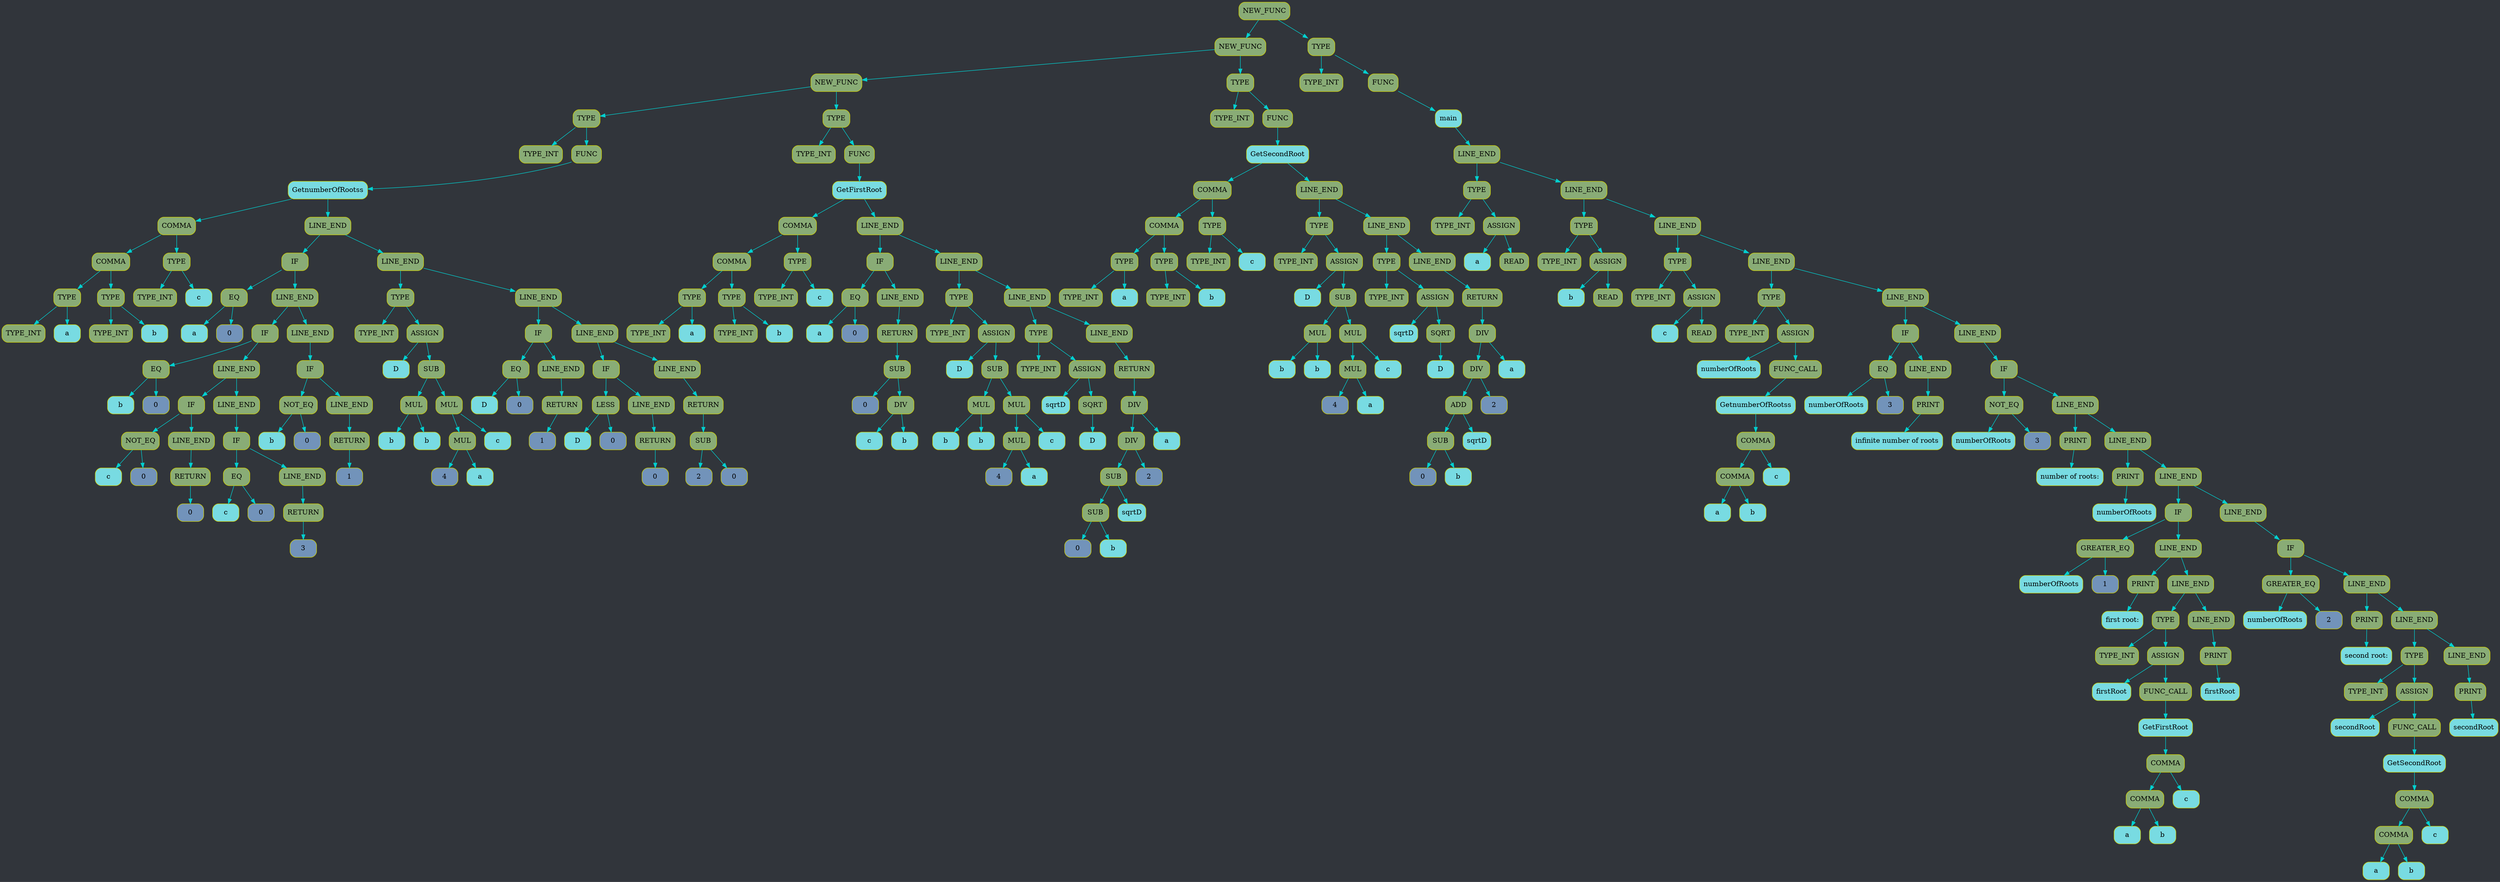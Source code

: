 digraph G{
rankdir=TB;
graph [bgcolor="#31353b"];
edge[color="#00D0D0"];
node0x130e16c50[shape=Mrecord, style=filled, fillcolor="#89AC76", label = "NEW_FUNC", color = "#D0D000"];
node0x130e16c70[shape=Mrecord, style=filled, fillcolor="#89AC76", label = "NEW_FUNC", color = "#D0D000"];
node0x130e16c90[shape=Mrecord, style=filled, fillcolor="#89AC76", label = "NEW_FUNC", color = "#D0D000"];
node0x130e16cb0[shape=Mrecord, style=filled, fillcolor="#89AC76", label = "TYPE", color = "#D0D000"];
node0x130e16cd0[shape=Mrecord, style=filled, fillcolor="#89AC76", label = "TYPE_INT", color = "#D0D000"];
node0x130e16cf0[shape=Mrecord, style=filled, fillcolor="#89AC76", label = "FUNC", color = "#D0D000"];
node0x130e16d30[shape=Mrecord, style=filled, fillcolor="#78DBE2", label = "GetnumberOfRootss", color = "#D0D000"];
node0x130e16d50[shape=Mrecord, style=filled, fillcolor="#89AC76", label = "COMMA", color = "#D0D000"];
node0x130e16d70[shape=Mrecord, style=filled, fillcolor="#89AC76", label = "COMMA", color = "#D0D000"];
node0x130e16d90[shape=Mrecord, style=filled, fillcolor="#89AC76", label = "TYPE", color = "#D0D000"];
node0x130e16db0[shape=Mrecord, style=filled, fillcolor="#89AC76", label = "TYPE_INT", color = "#D0D000"];
node0x130e16dd0[shape=Mrecord, style=filled, fillcolor="#78DBE2", label = "a", color = "#D0D000"];
node0x130e16df0[shape=Mrecord, style=filled, fillcolor="#89AC76", label = "TYPE", color = "#D0D000"];
node0x130e16e10[shape=Mrecord, style=filled, fillcolor="#89AC76", label = "TYPE_INT", color = "#D0D000"];
node0x130e16e30[shape=Mrecord, style=filled, fillcolor="#78DBE2", label = "b", color = "#D0D000"];
node0x130e16e50[shape=Mrecord, style=filled, fillcolor="#89AC76", label = "TYPE", color = "#D0D000"];
node0x130e16e70[shape=Mrecord, style=filled, fillcolor="#89AC76", label = "TYPE_INT", color = "#D0D000"];
node0x130e16e90[shape=Mrecord, style=filled, fillcolor="#78DBE2", label = "c", color = "#D0D000"];
node0x130e16eb0[shape=Mrecord, style=filled, fillcolor="#89AC76", label = "LINE_END", color = "#D0D000"];
node0x130e16ed0[shape=Mrecord, style=filled, fillcolor="#89AC76", label = "IF", color = "#D0D000"];
node0x130e16ef0[shape=Mrecord, style=filled, fillcolor="#89AC76", label = "EQ", color = "#D0D000"];
node0x130e16f10[shape=Mrecord, style=filled, fillcolor="#78DBE2", label = "a", color = "#D0D000"];
node0x130e16f30[shape=Mrecord, style=filled, fillcolor="#7293ba", label = "0", color = "#D0D000"];
node0x130e16f50[shape=Mrecord, style=filled, fillcolor="#89AC76", label = "LINE_END", color = "#D0D000"];
node0x130e16f70[shape=Mrecord, style=filled, fillcolor="#89AC76", label = "IF", color = "#D0D000"];
node0x130e16f90[shape=Mrecord, style=filled, fillcolor="#89AC76", label = "EQ", color = "#D0D000"];
node0x130e16fb0[shape=Mrecord, style=filled, fillcolor="#78DBE2", label = "b", color = "#D0D000"];
node0x130e16fd0[shape=Mrecord, style=filled, fillcolor="#7293ba", label = "0", color = "#D0D000"];
node0x130e16ff0[shape=Mrecord, style=filled, fillcolor="#89AC76", label = "LINE_END", color = "#D0D000"];
node0x130e17010[shape=Mrecord, style=filled, fillcolor="#89AC76", label = "IF", color = "#D0D000"];
node0x130e17030[shape=Mrecord, style=filled, fillcolor="#89AC76", label = "NOT_EQ", color = "#D0D000"];
node0x130e17060[shape=Mrecord, style=filled, fillcolor="#78DBE2", label = "c", color = "#D0D000"];
node0x130e17080[shape=Mrecord, style=filled, fillcolor="#7293ba", label = "0", color = "#D0D000"];
node0x130e170a0[shape=Mrecord, style=filled, fillcolor="#89AC76", label = "LINE_END", color = "#D0D000"];
node0x130e170c0[shape=Mrecord, style=filled, fillcolor="#89AC76", label = "RETURN", color = "#D0D000"];
node0x130e170e0[shape=Mrecord, style=filled, fillcolor="#7293ba", label = "0", color = "#D0D000"];
node0x130e17100[shape=Mrecord, style=filled, fillcolor="#89AC76", label = "LINE_END", color = "#D0D000"];
node0x130e17120[shape=Mrecord, style=filled, fillcolor="#89AC76", label = "IF", color = "#D0D000"];
node0x130e17140[shape=Mrecord, style=filled, fillcolor="#89AC76", label = "EQ", color = "#D0D000"];
node0x130e17170[shape=Mrecord, style=filled, fillcolor="#78DBE2", label = "c", color = "#D0D000"];
node0x130e17190[shape=Mrecord, style=filled, fillcolor="#7293ba", label = "0", color = "#D0D000"];
node0x130e171b0[shape=Mrecord, style=filled, fillcolor="#89AC76", label = "LINE_END", color = "#D0D000"];
node0x130e171d0[shape=Mrecord, style=filled, fillcolor="#89AC76", label = "RETURN", color = "#D0D000"];
node0x130e171f0[shape=Mrecord, style=filled, fillcolor="#7293ba", label = "3", color = "#D0D000"];
node0x130e17210[shape=Mrecord, style=filled, fillcolor="#89AC76", label = "LINE_END", color = "#D0D000"];
node0x130e17230[shape=Mrecord, style=filled, fillcolor="#89AC76", label = "IF", color = "#D0D000"];
node0x130e17250[shape=Mrecord, style=filled, fillcolor="#89AC76", label = "NOT_EQ", color = "#D0D000"];
node0x130e17280[shape=Mrecord, style=filled, fillcolor="#78DBE2", label = "b", color = "#D0D000"];
node0x130e172a0[shape=Mrecord, style=filled, fillcolor="#7293ba", label = "0", color = "#D0D000"];
node0x130e172c0[shape=Mrecord, style=filled, fillcolor="#89AC76", label = "LINE_END", color = "#D0D000"];
node0x130e172e0[shape=Mrecord, style=filled, fillcolor="#89AC76", label = "RETURN", color = "#D0D000"];
node0x130e17300[shape=Mrecord, style=filled, fillcolor="#7293ba", label = "1", color = "#D0D000"];
node0x130e17320[shape=Mrecord, style=filled, fillcolor="#89AC76", label = "LINE_END", color = "#D0D000"];
node0x130e17340[shape=Mrecord, style=filled, fillcolor="#89AC76", label = "TYPE", color = "#D0D000"];
node0x130e17360[shape=Mrecord, style=filled, fillcolor="#89AC76", label = "TYPE_INT", color = "#D0D000"];
node0x130e17380[shape=Mrecord, style=filled, fillcolor="#89AC76", label = "ASSIGN", color = "#D0D000"];
node0x130e173b0[shape=Mrecord, style=filled, fillcolor="#78DBE2", label = "D", color = "#D0D000"];
node0x130e173d0[shape=Mrecord, style=filled, fillcolor="#89AC76", label = "SUB", color = "#D0D000"];
node0x130e173f0[shape=Mrecord, style=filled, fillcolor="#89AC76", label = "MUL", color = "#D0D000"];
node0x130e17420[shape=Mrecord, style=filled, fillcolor="#78DBE2", label = "b", color = "#D0D000"];
node0x130e17450[shape=Mrecord, style=filled, fillcolor="#78DBE2", label = "b", color = "#D0D000"];
node0x130e17470[shape=Mrecord, style=filled, fillcolor="#89AC76", label = "MUL", color = "#D0D000"];
node0x130e17490[shape=Mrecord, style=filled, fillcolor="#89AC76", label = "MUL", color = "#D0D000"];
node0x130e174b0[shape=Mrecord, style=filled, fillcolor="#7293ba", label = "4", color = "#D0D000"];
node0x130e174e0[shape=Mrecord, style=filled, fillcolor="#78DBE2", label = "a", color = "#D0D000"];
node0x130e17510[shape=Mrecord, style=filled, fillcolor="#78DBE2", label = "c", color = "#D0D000"];
node0x130e17530[shape=Mrecord, style=filled, fillcolor="#89AC76", label = "LINE_END", color = "#D0D000"];
node0x130e17550[shape=Mrecord, style=filled, fillcolor="#89AC76", label = "IF", color = "#D0D000"];
node0x130e17570[shape=Mrecord, style=filled, fillcolor="#89AC76", label = "EQ", color = "#D0D000"];
node0x130e175a0[shape=Mrecord, style=filled, fillcolor="#78DBE2", label = "D", color = "#D0D000"];
node0x130e175c0[shape=Mrecord, style=filled, fillcolor="#7293ba", label = "0", color = "#D0D000"];
node0x130e175e0[shape=Mrecord, style=filled, fillcolor="#89AC76", label = "LINE_END", color = "#D0D000"];
node0x130e17600[shape=Mrecord, style=filled, fillcolor="#89AC76", label = "RETURN", color = "#D0D000"];
node0x130e17620[shape=Mrecord, style=filled, fillcolor="#7293ba", label = "1", color = "#D0D000"];
node0x130e17640[shape=Mrecord, style=filled, fillcolor="#89AC76", label = "LINE_END", color = "#D0D000"];
node0x130e17660[shape=Mrecord, style=filled, fillcolor="#89AC76", label = "IF", color = "#D0D000"];
node0x130e17680[shape=Mrecord, style=filled, fillcolor="#89AC76", label = "LESS", color = "#D0D000"];
node0x130e176b0[shape=Mrecord, style=filled, fillcolor="#78DBE2", label = "D", color = "#D0D000"];
node0x130e176d0[shape=Mrecord, style=filled, fillcolor="#7293ba", label = "0", color = "#D0D000"];
node0x130e176f0[shape=Mrecord, style=filled, fillcolor="#89AC76", label = "LINE_END", color = "#D0D000"];
node0x130e17710[shape=Mrecord, style=filled, fillcolor="#89AC76", label = "RETURN", color = "#D0D000"];
node0x130e17730[shape=Mrecord, style=filled, fillcolor="#7293ba", label = "0", color = "#D0D000"];
node0x130e17750[shape=Mrecord, style=filled, fillcolor="#89AC76", label = "LINE_END", color = "#D0D000"];
node0x130e17770[shape=Mrecord, style=filled, fillcolor="#89AC76", label = "RETURN", color = "#D0D000"];
node0x130e17790[shape=Mrecord, style=filled, fillcolor="#89AC76", label = "SUB", color = "#D0D000"];
node0x130e177b0[shape=Mrecord, style=filled, fillcolor="#7293ba", label = "2", color = "#D0D000"];
node0x130e177d0[shape=Mrecord, style=filled, fillcolor="#7293ba", label = "0", color = "#D0D000"];
node0x130e177f0[shape=Mrecord, style=filled, fillcolor="#89AC76", label = "TYPE", color = "#D0D000"];
node0x130e17810[shape=Mrecord, style=filled, fillcolor="#89AC76", label = "TYPE_INT", color = "#D0D000"];
node0x130e17830[shape=Mrecord, style=filled, fillcolor="#89AC76", label = "FUNC", color = "#D0D000"];
node0x130e17860[shape=Mrecord, style=filled, fillcolor="#78DBE2", label = "GetFirstRoot", color = "#D0D000"];
node0x130e17880[shape=Mrecord, style=filled, fillcolor="#89AC76", label = "COMMA", color = "#D0D000"];
node0x130e178a0[shape=Mrecord, style=filled, fillcolor="#89AC76", label = "COMMA", color = "#D0D000"];
node0x130e178c0[shape=Mrecord, style=filled, fillcolor="#89AC76", label = "TYPE", color = "#D0D000"];
node0x130e178e0[shape=Mrecord, style=filled, fillcolor="#89AC76", label = "TYPE_INT", color = "#D0D000"];
node0x130e17910[shape=Mrecord, style=filled, fillcolor="#78DBE2", label = "a", color = "#D0D000"];
node0x130e17930[shape=Mrecord, style=filled, fillcolor="#89AC76", label = "TYPE", color = "#D0D000"];
node0x130e17950[shape=Mrecord, style=filled, fillcolor="#89AC76", label = "TYPE_INT", color = "#D0D000"];
node0x130e17980[shape=Mrecord, style=filled, fillcolor="#78DBE2", label = "b", color = "#D0D000"];
node0x130e179a0[shape=Mrecord, style=filled, fillcolor="#89AC76", label = "TYPE", color = "#D0D000"];
node0x130e179c0[shape=Mrecord, style=filled, fillcolor="#89AC76", label = "TYPE_INT", color = "#D0D000"];
node0x130e179f0[shape=Mrecord, style=filled, fillcolor="#78DBE2", label = "c", color = "#D0D000"];
node0x130e17a10[shape=Mrecord, style=filled, fillcolor="#89AC76", label = "LINE_END", color = "#D0D000"];
node0x130e17a30[shape=Mrecord, style=filled, fillcolor="#89AC76", label = "IF", color = "#D0D000"];
node0x130e17a50[shape=Mrecord, style=filled, fillcolor="#89AC76", label = "EQ", color = "#D0D000"];
node0x130e17a80[shape=Mrecord, style=filled, fillcolor="#78DBE2", label = "a", color = "#D0D000"];
node0x130e17aa0[shape=Mrecord, style=filled, fillcolor="#7293ba", label = "0", color = "#D0D000"];
node0x130e17ac0[shape=Mrecord, style=filled, fillcolor="#89AC76", label = "LINE_END", color = "#D0D000"];
node0x130e17ae0[shape=Mrecord, style=filled, fillcolor="#89AC76", label = "RETURN", color = "#D0D000"];
node0x130e17b00[shape=Mrecord, style=filled, fillcolor="#89AC76", label = "SUB", color = "#D0D000"];
node0x130e17b20[shape=Mrecord, style=filled, fillcolor="#7293ba", label = "0", color = "#D0D000"];
node0x130e17b40[shape=Mrecord, style=filled, fillcolor="#89AC76", label = "DIV", color = "#D0D000"];
node0x130e17b70[shape=Mrecord, style=filled, fillcolor="#78DBE2", label = "c", color = "#D0D000"];
node0x130e17ba0[shape=Mrecord, style=filled, fillcolor="#78DBE2", label = "b", color = "#D0D000"];
node0x130e17bc0[shape=Mrecord, style=filled, fillcolor="#89AC76", label = "LINE_END", color = "#D0D000"];
node0x130e17be0[shape=Mrecord, style=filled, fillcolor="#89AC76", label = "TYPE", color = "#D0D000"];
node0x130e17c00[shape=Mrecord, style=filled, fillcolor="#89AC76", label = "TYPE_INT", color = "#D0D000"];
node0x130e17c20[shape=Mrecord, style=filled, fillcolor="#89AC76", label = "ASSIGN", color = "#D0D000"];
node0x130e17c50[shape=Mrecord, style=filled, fillcolor="#78DBE2", label = "D", color = "#D0D000"];
node0x130e17c70[shape=Mrecord, style=filled, fillcolor="#89AC76", label = "SUB", color = "#D0D000"];
node0x130e17c90[shape=Mrecord, style=filled, fillcolor="#89AC76", label = "MUL", color = "#D0D000"];
node0x130e17cc0[shape=Mrecord, style=filled, fillcolor="#78DBE2", label = "b", color = "#D0D000"];
node0x130e17cf0[shape=Mrecord, style=filled, fillcolor="#78DBE2", label = "b", color = "#D0D000"];
node0x130e17d10[shape=Mrecord, style=filled, fillcolor="#89AC76", label = "MUL", color = "#D0D000"];
node0x130e17d30[shape=Mrecord, style=filled, fillcolor="#89AC76", label = "MUL", color = "#D0D000"];
node0x130e17d50[shape=Mrecord, style=filled, fillcolor="#7293ba", label = "4", color = "#D0D000"];
node0x130e17d80[shape=Mrecord, style=filled, fillcolor="#78DBE2", label = "a", color = "#D0D000"];
node0x130e17db0[shape=Mrecord, style=filled, fillcolor="#78DBE2", label = "c", color = "#D0D000"];
node0x130e17dd0[shape=Mrecord, style=filled, fillcolor="#89AC76", label = "LINE_END", color = "#D0D000"];
node0x130e17df0[shape=Mrecord, style=filled, fillcolor="#89AC76", label = "TYPE", color = "#D0D000"];
node0x130e17e10[shape=Mrecord, style=filled, fillcolor="#89AC76", label = "TYPE_INT", color = "#D0D000"];
node0x130e17e30[shape=Mrecord, style=filled, fillcolor="#89AC76", label = "ASSIGN", color = "#D0D000"];
node0x130e17e60[shape=Mrecord, style=filled, fillcolor="#78DBE2", label = "sqrtD", color = "#D0D000"];
node0x130e17e80[shape=Mrecord, style=filled, fillcolor="#89AC76", label = "SQRT", color = "#D0D000"];
node0x130e17eb0[shape=Mrecord, style=filled, fillcolor="#78DBE2", label = "D", color = "#D0D000"];
node0x130e17ed0[shape=Mrecord, style=filled, fillcolor="#89AC76", label = "LINE_END", color = "#D0D000"];
node0x130e17ef0[shape=Mrecord, style=filled, fillcolor="#89AC76", label = "RETURN", color = "#D0D000"];
node0x130e17f10[shape=Mrecord, style=filled, fillcolor="#89AC76", label = "DIV", color = "#D0D000"];
node0x130e17f30[shape=Mrecord, style=filled, fillcolor="#89AC76", label = "DIV", color = "#D0D000"];
node0x130e17f50[shape=Mrecord, style=filled, fillcolor="#89AC76", label = "SUB", color = "#D0D000"];
node0x130e17f70[shape=Mrecord, style=filled, fillcolor="#89AC76", label = "SUB", color = "#D0D000"];
node0x130e17f90[shape=Mrecord, style=filled, fillcolor="#7293ba", label = "0", color = "#D0D000"];
node0x130e17fc0[shape=Mrecord, style=filled, fillcolor="#78DBE2", label = "b", color = "#D0D000"];
node0x130e17ff0[shape=Mrecord, style=filled, fillcolor="#78DBE2", label = "sqrtD", color = "#D0D000"];
node0x130e18010[shape=Mrecord, style=filled, fillcolor="#7293ba", label = "2", color = "#D0D000"];
node0x130e18040[shape=Mrecord, style=filled, fillcolor="#78DBE2", label = "a", color = "#D0D000"];
node0x130e18060[shape=Mrecord, style=filled, fillcolor="#89AC76", label = "TYPE", color = "#D0D000"];
node0x130e18080[shape=Mrecord, style=filled, fillcolor="#89AC76", label = "TYPE_INT", color = "#D0D000"];
node0x130e180a0[shape=Mrecord, style=filled, fillcolor="#89AC76", label = "FUNC", color = "#D0D000"];
node0x130e180d0[shape=Mrecord, style=filled, fillcolor="#78DBE2", label = "GetSecondRoot", color = "#D0D000"];
node0x130e180f0[shape=Mrecord, style=filled, fillcolor="#89AC76", label = "COMMA", color = "#D0D000"];
node0x130e18110[shape=Mrecord, style=filled, fillcolor="#89AC76", label = "COMMA", color = "#D0D000"];
node0x130e18130[shape=Mrecord, style=filled, fillcolor="#89AC76", label = "TYPE", color = "#D0D000"];
node0x130e18150[shape=Mrecord, style=filled, fillcolor="#89AC76", label = "TYPE_INT", color = "#D0D000"];
node0x130e18180[shape=Mrecord, style=filled, fillcolor="#78DBE2", label = "a", color = "#D0D000"];
node0x130e181a0[shape=Mrecord, style=filled, fillcolor="#89AC76", label = "TYPE", color = "#D0D000"];
node0x130e181c0[shape=Mrecord, style=filled, fillcolor="#89AC76", label = "TYPE_INT", color = "#D0D000"];
node0x130e181f0[shape=Mrecord, style=filled, fillcolor="#78DBE2", label = "b", color = "#D0D000"];
node0x130e18210[shape=Mrecord, style=filled, fillcolor="#89AC76", label = "TYPE", color = "#D0D000"];
node0x130e18230[shape=Mrecord, style=filled, fillcolor="#89AC76", label = "TYPE_INT", color = "#D0D000"];
node0x130e18260[shape=Mrecord, style=filled, fillcolor="#78DBE2", label = "c", color = "#D0D000"];
node0x130e18280[shape=Mrecord, style=filled, fillcolor="#89AC76", label = "LINE_END", color = "#D0D000"];
node0x130e182a0[shape=Mrecord, style=filled, fillcolor="#89AC76", label = "TYPE", color = "#D0D000"];
node0x130e182c0[shape=Mrecord, style=filled, fillcolor="#89AC76", label = "TYPE_INT", color = "#D0D000"];
node0x130e182e0[shape=Mrecord, style=filled, fillcolor="#89AC76", label = "ASSIGN", color = "#D0D000"];
node0x130e18310[shape=Mrecord, style=filled, fillcolor="#78DBE2", label = "D", color = "#D0D000"];
node0x130e18330[shape=Mrecord, style=filled, fillcolor="#89AC76", label = "SUB", color = "#D0D000"];
node0x130e18350[shape=Mrecord, style=filled, fillcolor="#89AC76", label = "MUL", color = "#D0D000"];
node0x130e18380[shape=Mrecord, style=filled, fillcolor="#78DBE2", label = "b", color = "#D0D000"];
node0x130e183b0[shape=Mrecord, style=filled, fillcolor="#78DBE2", label = "b", color = "#D0D000"];
node0x130e183d0[shape=Mrecord, style=filled, fillcolor="#89AC76", label = "MUL", color = "#D0D000"];
node0x130e183f0[shape=Mrecord, style=filled, fillcolor="#89AC76", label = "MUL", color = "#D0D000"];
node0x130e18410[shape=Mrecord, style=filled, fillcolor="#7293ba", label = "4", color = "#D0D000"];
node0x130e18440[shape=Mrecord, style=filled, fillcolor="#78DBE2", label = "a", color = "#D0D000"];
node0x130e18470[shape=Mrecord, style=filled, fillcolor="#78DBE2", label = "c", color = "#D0D000"];
node0x130e18490[shape=Mrecord, style=filled, fillcolor="#89AC76", label = "LINE_END", color = "#D0D000"];
node0x130e184b0[shape=Mrecord, style=filled, fillcolor="#89AC76", label = "TYPE", color = "#D0D000"];
node0x130e184d0[shape=Mrecord, style=filled, fillcolor="#89AC76", label = "TYPE_INT", color = "#D0D000"];
node0x130e184f0[shape=Mrecord, style=filled, fillcolor="#89AC76", label = "ASSIGN", color = "#D0D000"];
node0x130e18520[shape=Mrecord, style=filled, fillcolor="#78DBE2", label = "sqrtD", color = "#D0D000"];
node0x130e18540[shape=Mrecord, style=filled, fillcolor="#89AC76", label = "SQRT", color = "#D0D000"];
node0x130e18570[shape=Mrecord, style=filled, fillcolor="#78DBE2", label = "D", color = "#D0D000"];
node0x130e18590[shape=Mrecord, style=filled, fillcolor="#89AC76", label = "LINE_END", color = "#D0D000"];
node0x130e185b0[shape=Mrecord, style=filled, fillcolor="#89AC76", label = "RETURN", color = "#D0D000"];
node0x130e185d0[shape=Mrecord, style=filled, fillcolor="#89AC76", label = "DIV", color = "#D0D000"];
node0x130e185f0[shape=Mrecord, style=filled, fillcolor="#89AC76", label = "DIV", color = "#D0D000"];
node0x130e18610[shape=Mrecord, style=filled, fillcolor="#89AC76", label = "ADD", color = "#D0D000"];
node0x130e18630[shape=Mrecord, style=filled, fillcolor="#89AC76", label = "SUB", color = "#D0D000"];
node0x130e18650[shape=Mrecord, style=filled, fillcolor="#7293ba", label = "0", color = "#D0D000"];
node0x130e18680[shape=Mrecord, style=filled, fillcolor="#78DBE2", label = "b", color = "#D0D000"];
node0x130e186b0[shape=Mrecord, style=filled, fillcolor="#78DBE2", label = "sqrtD", color = "#D0D000"];
node0x130e186d0[shape=Mrecord, style=filled, fillcolor="#7293ba", label = "2", color = "#D0D000"];
node0x130e18700[shape=Mrecord, style=filled, fillcolor="#78DBE2", label = "a", color = "#D0D000"];
node0x130e18720[shape=Mrecord, style=filled, fillcolor="#89AC76", label = "TYPE", color = "#D0D000"];
node0x130e18740[shape=Mrecord, style=filled, fillcolor="#89AC76", label = "TYPE_INT", color = "#D0D000"];
node0x130e18760[shape=Mrecord, style=filled, fillcolor="#89AC76", label = "FUNC", color = "#D0D000"];
node0x130e18790[shape=Mrecord, style=filled, fillcolor="#78DBE2", label = "main", color = "#D0D000"];
node0x130e187b0[shape=Mrecord, style=filled, fillcolor="#89AC76", label = "LINE_END", color = "#D0D000"];
node0x130e187d0[shape=Mrecord, style=filled, fillcolor="#89AC76", label = "TYPE", color = "#D0D000"];
node0x130e187f0[shape=Mrecord, style=filled, fillcolor="#89AC76", label = "TYPE_INT", color = "#D0D000"];
node0x130e18810[shape=Mrecord, style=filled, fillcolor="#89AC76", label = "ASSIGN", color = "#D0D000"];
node0x130e18840[shape=Mrecord, style=filled, fillcolor="#78DBE2", label = "a", color = "#D0D000"];
node0x130e18860[shape=Mrecord, style=filled, fillcolor="#89AC76", label = "READ", color = "#D0D000"];
node0x130e18880[shape=Mrecord, style=filled, fillcolor="#89AC76", label = "LINE_END", color = "#D0D000"];
node0x130e188a0[shape=Mrecord, style=filled, fillcolor="#89AC76", label = "TYPE", color = "#D0D000"];
node0x130e188c0[shape=Mrecord, style=filled, fillcolor="#89AC76", label = "TYPE_INT", color = "#D0D000"];
node0x130e188e0[shape=Mrecord, style=filled, fillcolor="#89AC76", label = "ASSIGN", color = "#D0D000"];
node0x130e18910[shape=Mrecord, style=filled, fillcolor="#78DBE2", label = "b", color = "#D0D000"];
node0x130e18930[shape=Mrecord, style=filled, fillcolor="#89AC76", label = "READ", color = "#D0D000"];
node0x130e18950[shape=Mrecord, style=filled, fillcolor="#89AC76", label = "LINE_END", color = "#D0D000"];
node0x130e18970[shape=Mrecord, style=filled, fillcolor="#89AC76", label = "TYPE", color = "#D0D000"];
node0x130e18990[shape=Mrecord, style=filled, fillcolor="#89AC76", label = "TYPE_INT", color = "#D0D000"];
node0x130e189b0[shape=Mrecord, style=filled, fillcolor="#89AC76", label = "ASSIGN", color = "#D0D000"];
node0x130e189e0[shape=Mrecord, style=filled, fillcolor="#78DBE2", label = "c", color = "#D0D000"];
node0x130e18a00[shape=Mrecord, style=filled, fillcolor="#89AC76", label = "READ", color = "#D0D000"];
node0x130e18a20[shape=Mrecord, style=filled, fillcolor="#89AC76", label = "LINE_END", color = "#D0D000"];
node0x130e18a40[shape=Mrecord, style=filled, fillcolor="#89AC76", label = "TYPE", color = "#D0D000"];
node0x130e18a60[shape=Mrecord, style=filled, fillcolor="#89AC76", label = "TYPE_INT", color = "#D0D000"];
node0x130e18a80[shape=Mrecord, style=filled, fillcolor="#89AC76", label = "ASSIGN", color = "#D0D000"];
node0x130e18ab0[shape=Mrecord, style=filled, fillcolor="#78DBE2", label = "numberOfRoots", color = "#D0D000"];
node0x130e18ad0[shape=Mrecord, style=filled, fillcolor="#89AC76", label = "FUNC_CALL", color = "#D0D000"];
node0x130e18b10[shape=Mrecord, style=filled, fillcolor="#78DBE2", label = "GetnumberOfRootss", color = "#D0D000"];
node0x130e18b30[shape=Mrecord, style=filled, fillcolor="#89AC76", label = "COMMA", color = "#D0D000"];
node0x130e18b50[shape=Mrecord, style=filled, fillcolor="#89AC76", label = "COMMA", color = "#D0D000"];
node0x130e18b80[shape=Mrecord, style=filled, fillcolor="#78DBE2", label = "a", color = "#D0D000"];
node0x130e18bb0[shape=Mrecord, style=filled, fillcolor="#78DBE2", label = "b", color = "#D0D000"];
node0x130e18be0[shape=Mrecord, style=filled, fillcolor="#78DBE2", label = "c", color = "#D0D000"];
node0x130e18c00[shape=Mrecord, style=filled, fillcolor="#89AC76", label = "LINE_END", color = "#D0D000"];
node0x130e18c20[shape=Mrecord, style=filled, fillcolor="#89AC76", label = "IF", color = "#D0D000"];
node0x130e18c40[shape=Mrecord, style=filled, fillcolor="#89AC76", label = "EQ", color = "#D0D000"];
node0x130e18c70[shape=Mrecord, style=filled, fillcolor="#78DBE2", label = "numberOfRoots", color = "#D0D000"];
node0x130e18c90[shape=Mrecord, style=filled, fillcolor="#7293ba", label = "3", color = "#D0D000"];
node0x130e18cb0[shape=Mrecord, style=filled, fillcolor="#89AC76", label = "LINE_END", color = "#D0D000"];
node0x130e18cd0[shape=Mrecord, style=filled, fillcolor="#89AC76", label = "PRINT", color = "#D0D000"];
node0x130e18d10[shape=Mrecord, style=filled, fillcolor="#78DBE2", label = "infinite number of roots", color = "#D0D000"];
node0x130e18d30[shape=Mrecord, style=filled, fillcolor="#89AC76", label = "LINE_END", color = "#D0D000"];
node0x130e18d50[shape=Mrecord, style=filled, fillcolor="#89AC76", label = "IF", color = "#D0D000"];
node0x130e18d70[shape=Mrecord, style=filled, fillcolor="#89AC76", label = "NOT_EQ", color = "#D0D000"];
node0x130e18da0[shape=Mrecord, style=filled, fillcolor="#78DBE2", label = "numberOfRoots", color = "#D0D000"];
node0x130e18dc0[shape=Mrecord, style=filled, fillcolor="#7293ba", label = "3", color = "#D0D000"];
node0x130e18de0[shape=Mrecord, style=filled, fillcolor="#89AC76", label = "LINE_END", color = "#D0D000"];
node0x130e18e00[shape=Mrecord, style=filled, fillcolor="#89AC76", label = "PRINT", color = "#D0D000"];
node0x130e18e40[shape=Mrecord, style=filled, fillcolor="#78DBE2", label = "number of roots: ", color = "#D0D000"];
node0x130e18e60[shape=Mrecord, style=filled, fillcolor="#89AC76", label = "LINE_END", color = "#D0D000"];
node0x130e18e80[shape=Mrecord, style=filled, fillcolor="#89AC76", label = "PRINT", color = "#D0D000"];
node0x130e18eb0[shape=Mrecord, style=filled, fillcolor="#78DBE2", label = "numberOfRoots", color = "#D0D000"];
node0x130e18ed0[shape=Mrecord, style=filled, fillcolor="#89AC76", label = "LINE_END", color = "#D0D000"];
node0x130e18ef0[shape=Mrecord, style=filled, fillcolor="#89AC76", label = "IF", color = "#D0D000"];
node0x130e18f10[shape=Mrecord, style=filled, fillcolor="#89AC76", label = "GREATER_EQ", color = "#D0D000"];
node0x130e18f40[shape=Mrecord, style=filled, fillcolor="#78DBE2", label = "numberOfRoots", color = "#D0D000"];
node0x130e18f60[shape=Mrecord, style=filled, fillcolor="#7293ba", label = "1", color = "#D0D000"];
node0x130e18f80[shape=Mrecord, style=filled, fillcolor="#89AC76", label = "LINE_END", color = "#D0D000"];
node0x130e18fa0[shape=Mrecord, style=filled, fillcolor="#89AC76", label = "PRINT", color = "#D0D000"];
node0x130e18fd0[shape=Mrecord, style=filled, fillcolor="#78DBE2", label = "first root: ", color = "#D0D000"];
node0x130e18ff0[shape=Mrecord, style=filled, fillcolor="#89AC76", label = "LINE_END", color = "#D0D000"];
node0x130e19010[shape=Mrecord, style=filled, fillcolor="#89AC76", label = "TYPE", color = "#D0D000"];
node0x130e19030[shape=Mrecord, style=filled, fillcolor="#89AC76", label = "TYPE_INT", color = "#D0D000"];
node0x130e19050[shape=Mrecord, style=filled, fillcolor="#89AC76", label = "ASSIGN", color = "#D0D000"];
node0x130e19080[shape=Mrecord, style=filled, fillcolor="#78DBE2", label = "firstRoot", color = "#D0D000"];
node0x130e190a0[shape=Mrecord, style=filled, fillcolor="#89AC76", label = "FUNC_CALL", color = "#D0D000"];
node0x130e190d0[shape=Mrecord, style=filled, fillcolor="#78DBE2", label = "GetFirstRoot", color = "#D0D000"];
node0x130e190f0[shape=Mrecord, style=filled, fillcolor="#89AC76", label = "COMMA", color = "#D0D000"];
node0x130e19110[shape=Mrecord, style=filled, fillcolor="#89AC76", label = "COMMA", color = "#D0D000"];
node0x130e19140[shape=Mrecord, style=filled, fillcolor="#78DBE2", label = "a", color = "#D0D000"];
node0x130e19170[shape=Mrecord, style=filled, fillcolor="#78DBE2", label = "b", color = "#D0D000"];
node0x130e191a0[shape=Mrecord, style=filled, fillcolor="#78DBE2", label = "c", color = "#D0D000"];
node0x130e191c0[shape=Mrecord, style=filled, fillcolor="#89AC76", label = "LINE_END", color = "#D0D000"];
node0x130e191e0[shape=Mrecord, style=filled, fillcolor="#89AC76", label = "PRINT", color = "#D0D000"];
node0x130e19210[shape=Mrecord, style=filled, fillcolor="#78DBE2", label = "firstRoot", color = "#D0D000"];
node0x130e19230[shape=Mrecord, style=filled, fillcolor="#89AC76", label = "LINE_END", color = "#D0D000"];
node0x130e19250[shape=Mrecord, style=filled, fillcolor="#89AC76", label = "IF", color = "#D0D000"];
node0x130e19270[shape=Mrecord, style=filled, fillcolor="#89AC76", label = "GREATER_EQ", color = "#D0D000"];
node0x130e192a0[shape=Mrecord, style=filled, fillcolor="#78DBE2", label = "numberOfRoots", color = "#D0D000"];
node0x130e192c0[shape=Mrecord, style=filled, fillcolor="#7293ba", label = "2", color = "#D0D000"];
node0x130e192e0[shape=Mrecord, style=filled, fillcolor="#89AC76", label = "LINE_END", color = "#D0D000"];
node0x130e19300[shape=Mrecord, style=filled, fillcolor="#89AC76", label = "PRINT", color = "#D0D000"];
node0x130e19330[shape=Mrecord, style=filled, fillcolor="#78DBE2", label = "second root: ", color = "#D0D000"];
node0x130e19350[shape=Mrecord, style=filled, fillcolor="#89AC76", label = "LINE_END", color = "#D0D000"];
node0x130e19370[shape=Mrecord, style=filled, fillcolor="#89AC76", label = "TYPE", color = "#D0D000"];
node0x130e19390[shape=Mrecord, style=filled, fillcolor="#89AC76", label = "TYPE_INT", color = "#D0D000"];
node0x130e193b0[shape=Mrecord, style=filled, fillcolor="#89AC76", label = "ASSIGN", color = "#D0D000"];
node0x130e193e0[shape=Mrecord, style=filled, fillcolor="#78DBE2", label = "secondRoot", color = "#D0D000"];
node0x130e19400[shape=Mrecord, style=filled, fillcolor="#89AC76", label = "FUNC_CALL", color = "#D0D000"];
node0x130e19430[shape=Mrecord, style=filled, fillcolor="#78DBE2", label = "GetSecondRoot", color = "#D0D000"];
node0x130e19450[shape=Mrecord, style=filled, fillcolor="#89AC76", label = "COMMA", color = "#D0D000"];
node0x130e19470[shape=Mrecord, style=filled, fillcolor="#89AC76", label = "COMMA", color = "#D0D000"];
node0x130e194a0[shape=Mrecord, style=filled, fillcolor="#78DBE2", label = "a", color = "#D0D000"];
node0x130e194d0[shape=Mrecord, style=filled, fillcolor="#78DBE2", label = "b", color = "#D0D000"];
node0x130e19500[shape=Mrecord, style=filled, fillcolor="#78DBE2", label = "c", color = "#D0D000"];
node0x130e19520[shape=Mrecord, style=filled, fillcolor="#89AC76", label = "LINE_END", color = "#D0D000"];
node0x130e19540[shape=Mrecord, style=filled, fillcolor="#89AC76", label = "PRINT", color = "#D0D000"];
node0x130e19570[shape=Mrecord, style=filled, fillcolor="#78DBE2", label = "secondRoot", color = "#D0D000"];
node0x130e16c50;
node0x130e16c50->node0x130e16c70;
node0x130e16c70->node0x130e16c90;
node0x130e16c90->node0x130e16cb0;
node0x130e16cb0->node0x130e16cd0;


node0x130e16cb0->node0x130e16cf0;
node0x130e16cf0->node0x130e16d30;
node0x130e16d30->node0x130e16d50;
node0x130e16d50->node0x130e16d70;
node0x130e16d70->node0x130e16d90;
node0x130e16d90->node0x130e16db0;


node0x130e16d90->node0x130e16dd0;


node0x130e16d70->node0x130e16df0;
node0x130e16df0->node0x130e16e10;


node0x130e16df0->node0x130e16e30;


node0x130e16d50->node0x130e16e50;
node0x130e16e50->node0x130e16e70;


node0x130e16e50->node0x130e16e90;


node0x130e16d30->node0x130e16eb0;
node0x130e16eb0->node0x130e16ed0;
node0x130e16ed0->node0x130e16ef0;
node0x130e16ef0->node0x130e16f10;


node0x130e16ef0->node0x130e16f30;


node0x130e16ed0->node0x130e16f50;
node0x130e16f50->node0x130e16f70;
node0x130e16f70->node0x130e16f90;
node0x130e16f90->node0x130e16fb0;


node0x130e16f90->node0x130e16fd0;


node0x130e16f70->node0x130e16ff0;
node0x130e16ff0->node0x130e17010;
node0x130e17010->node0x130e17030;
node0x130e17030->node0x130e17060;


node0x130e17030->node0x130e17080;


node0x130e17010->node0x130e170a0;
node0x130e170a0->node0x130e170c0;
node0x130e170c0->node0x130e170e0;




node0x130e16ff0->node0x130e17100;
node0x130e17100->node0x130e17120;
node0x130e17120->node0x130e17140;
node0x130e17140->node0x130e17170;


node0x130e17140->node0x130e17190;


node0x130e17120->node0x130e171b0;
node0x130e171b0->node0x130e171d0;
node0x130e171d0->node0x130e171f0;





node0x130e16f50->node0x130e17210;
node0x130e17210->node0x130e17230;
node0x130e17230->node0x130e17250;
node0x130e17250->node0x130e17280;


node0x130e17250->node0x130e172a0;


node0x130e17230->node0x130e172c0;
node0x130e172c0->node0x130e172e0;
node0x130e172e0->node0x130e17300;





node0x130e16eb0->node0x130e17320;
node0x130e17320->node0x130e17340;
node0x130e17340->node0x130e17360;


node0x130e17340->node0x130e17380;
node0x130e17380->node0x130e173b0;


node0x130e17380->node0x130e173d0;
node0x130e173d0->node0x130e173f0;
node0x130e173f0->node0x130e17420;


node0x130e173f0->node0x130e17450;


node0x130e173d0->node0x130e17470;
node0x130e17470->node0x130e17490;
node0x130e17490->node0x130e174b0;


node0x130e17490->node0x130e174e0;


node0x130e17470->node0x130e17510;


node0x130e17320->node0x130e17530;
node0x130e17530->node0x130e17550;
node0x130e17550->node0x130e17570;
node0x130e17570->node0x130e175a0;


node0x130e17570->node0x130e175c0;


node0x130e17550->node0x130e175e0;
node0x130e175e0->node0x130e17600;
node0x130e17600->node0x130e17620;




node0x130e17530->node0x130e17640;
node0x130e17640->node0x130e17660;
node0x130e17660->node0x130e17680;
node0x130e17680->node0x130e176b0;


node0x130e17680->node0x130e176d0;


node0x130e17660->node0x130e176f0;
node0x130e176f0->node0x130e17710;
node0x130e17710->node0x130e17730;




node0x130e17640->node0x130e17750;
node0x130e17750->node0x130e17770;
node0x130e17770->node0x130e17790;
node0x130e17790->node0x130e177b0;


node0x130e17790->node0x130e177d0;





node0x130e16c90->node0x130e177f0;
node0x130e177f0->node0x130e17810;


node0x130e177f0->node0x130e17830;
node0x130e17830->node0x130e17860;
node0x130e17860->node0x130e17880;
node0x130e17880->node0x130e178a0;
node0x130e178a0->node0x130e178c0;
node0x130e178c0->node0x130e178e0;


node0x130e178c0->node0x130e17910;


node0x130e178a0->node0x130e17930;
node0x130e17930->node0x130e17950;


node0x130e17930->node0x130e17980;


node0x130e17880->node0x130e179a0;
node0x130e179a0->node0x130e179c0;


node0x130e179a0->node0x130e179f0;


node0x130e17860->node0x130e17a10;
node0x130e17a10->node0x130e17a30;
node0x130e17a30->node0x130e17a50;
node0x130e17a50->node0x130e17a80;


node0x130e17a50->node0x130e17aa0;


node0x130e17a30->node0x130e17ac0;
node0x130e17ac0->node0x130e17ae0;
node0x130e17ae0->node0x130e17b00;
node0x130e17b00->node0x130e17b20;


node0x130e17b00->node0x130e17b40;
node0x130e17b40->node0x130e17b70;


node0x130e17b40->node0x130e17ba0;




node0x130e17a10->node0x130e17bc0;
node0x130e17bc0->node0x130e17be0;
node0x130e17be0->node0x130e17c00;


node0x130e17be0->node0x130e17c20;
node0x130e17c20->node0x130e17c50;


node0x130e17c20->node0x130e17c70;
node0x130e17c70->node0x130e17c90;
node0x130e17c90->node0x130e17cc0;


node0x130e17c90->node0x130e17cf0;


node0x130e17c70->node0x130e17d10;
node0x130e17d10->node0x130e17d30;
node0x130e17d30->node0x130e17d50;


node0x130e17d30->node0x130e17d80;


node0x130e17d10->node0x130e17db0;


node0x130e17bc0->node0x130e17dd0;
node0x130e17dd0->node0x130e17df0;
node0x130e17df0->node0x130e17e10;


node0x130e17df0->node0x130e17e30;
node0x130e17e30->node0x130e17e60;


node0x130e17e30->node0x130e17e80;
node0x130e17e80->node0x130e17eb0;



node0x130e17dd0->node0x130e17ed0;
node0x130e17ed0->node0x130e17ef0;
node0x130e17ef0->node0x130e17f10;
node0x130e17f10->node0x130e17f30;
node0x130e17f30->node0x130e17f50;
node0x130e17f50->node0x130e17f70;
node0x130e17f70->node0x130e17f90;


node0x130e17f70->node0x130e17fc0;


node0x130e17f50->node0x130e17ff0;


node0x130e17f30->node0x130e18010;


node0x130e17f10->node0x130e18040;





node0x130e16c70->node0x130e18060;
node0x130e18060->node0x130e18080;


node0x130e18060->node0x130e180a0;
node0x130e180a0->node0x130e180d0;
node0x130e180d0->node0x130e180f0;
node0x130e180f0->node0x130e18110;
node0x130e18110->node0x130e18130;
node0x130e18130->node0x130e18150;


node0x130e18130->node0x130e18180;


node0x130e18110->node0x130e181a0;
node0x130e181a0->node0x130e181c0;


node0x130e181a0->node0x130e181f0;


node0x130e180f0->node0x130e18210;
node0x130e18210->node0x130e18230;


node0x130e18210->node0x130e18260;


node0x130e180d0->node0x130e18280;
node0x130e18280->node0x130e182a0;
node0x130e182a0->node0x130e182c0;


node0x130e182a0->node0x130e182e0;
node0x130e182e0->node0x130e18310;


node0x130e182e0->node0x130e18330;
node0x130e18330->node0x130e18350;
node0x130e18350->node0x130e18380;


node0x130e18350->node0x130e183b0;


node0x130e18330->node0x130e183d0;
node0x130e183d0->node0x130e183f0;
node0x130e183f0->node0x130e18410;


node0x130e183f0->node0x130e18440;


node0x130e183d0->node0x130e18470;


node0x130e18280->node0x130e18490;
node0x130e18490->node0x130e184b0;
node0x130e184b0->node0x130e184d0;


node0x130e184b0->node0x130e184f0;
node0x130e184f0->node0x130e18520;


node0x130e184f0->node0x130e18540;
node0x130e18540->node0x130e18570;



node0x130e18490->node0x130e18590;
node0x130e18590->node0x130e185b0;
node0x130e185b0->node0x130e185d0;
node0x130e185d0->node0x130e185f0;
node0x130e185f0->node0x130e18610;
node0x130e18610->node0x130e18630;
node0x130e18630->node0x130e18650;


node0x130e18630->node0x130e18680;


node0x130e18610->node0x130e186b0;


node0x130e185f0->node0x130e186d0;


node0x130e185d0->node0x130e18700;





node0x130e16c50->node0x130e18720;
node0x130e18720->node0x130e18740;


node0x130e18720->node0x130e18760;
node0x130e18760->node0x130e18790;

node0x130e18790->node0x130e187b0;
node0x130e187b0->node0x130e187d0;
node0x130e187d0->node0x130e187f0;


node0x130e187d0->node0x130e18810;
node0x130e18810->node0x130e18840;


node0x130e18810->node0x130e18860;


node0x130e187b0->node0x130e18880;
node0x130e18880->node0x130e188a0;
node0x130e188a0->node0x130e188c0;


node0x130e188a0->node0x130e188e0;
node0x130e188e0->node0x130e18910;


node0x130e188e0->node0x130e18930;


node0x130e18880->node0x130e18950;
node0x130e18950->node0x130e18970;
node0x130e18970->node0x130e18990;


node0x130e18970->node0x130e189b0;
node0x130e189b0->node0x130e189e0;


node0x130e189b0->node0x130e18a00;


node0x130e18950->node0x130e18a20;
node0x130e18a20->node0x130e18a40;
node0x130e18a40->node0x130e18a60;


node0x130e18a40->node0x130e18a80;
node0x130e18a80->node0x130e18ab0;


node0x130e18a80->node0x130e18ad0;
node0x130e18ad0->node0x130e18b10;
node0x130e18b10->node0x130e18b30;
node0x130e18b30->node0x130e18b50;
node0x130e18b50->node0x130e18b80;


node0x130e18b50->node0x130e18bb0;


node0x130e18b30->node0x130e18be0;




node0x130e18a20->node0x130e18c00;
node0x130e18c00->node0x130e18c20;
node0x130e18c20->node0x130e18c40;
node0x130e18c40->node0x130e18c70;


node0x130e18c40->node0x130e18c90;


node0x130e18c20->node0x130e18cb0;
node0x130e18cb0->node0x130e18cd0;
node0x130e18cd0->node0x130e18d10;




node0x130e18c00->node0x130e18d30;
node0x130e18d30->node0x130e18d50;
node0x130e18d50->node0x130e18d70;
node0x130e18d70->node0x130e18da0;


node0x130e18d70->node0x130e18dc0;


node0x130e18d50->node0x130e18de0;
node0x130e18de0->node0x130e18e00;
node0x130e18e00->node0x130e18e40;



node0x130e18de0->node0x130e18e60;
node0x130e18e60->node0x130e18e80;
node0x130e18e80->node0x130e18eb0;



node0x130e18e60->node0x130e18ed0;
node0x130e18ed0->node0x130e18ef0;
node0x130e18ef0->node0x130e18f10;
node0x130e18f10->node0x130e18f40;


node0x130e18f10->node0x130e18f60;


node0x130e18ef0->node0x130e18f80;
node0x130e18f80->node0x130e18fa0;
node0x130e18fa0->node0x130e18fd0;



node0x130e18f80->node0x130e18ff0;
node0x130e18ff0->node0x130e19010;
node0x130e19010->node0x130e19030;


node0x130e19010->node0x130e19050;
node0x130e19050->node0x130e19080;


node0x130e19050->node0x130e190a0;
node0x130e190a0->node0x130e190d0;
node0x130e190d0->node0x130e190f0;
node0x130e190f0->node0x130e19110;
node0x130e19110->node0x130e19140;


node0x130e19110->node0x130e19170;


node0x130e190f0->node0x130e191a0;




node0x130e18ff0->node0x130e191c0;
node0x130e191c0->node0x130e191e0;
node0x130e191e0->node0x130e19210;




node0x130e18ed0->node0x130e19230;
node0x130e19230->node0x130e19250;
node0x130e19250->node0x130e19270;
node0x130e19270->node0x130e192a0;


node0x130e19270->node0x130e192c0;


node0x130e19250->node0x130e192e0;
node0x130e192e0->node0x130e19300;
node0x130e19300->node0x130e19330;



node0x130e192e0->node0x130e19350;
node0x130e19350->node0x130e19370;
node0x130e19370->node0x130e19390;


node0x130e19370->node0x130e193b0;
node0x130e193b0->node0x130e193e0;


node0x130e193b0->node0x130e19400;
node0x130e19400->node0x130e19430;
node0x130e19430->node0x130e19450;
node0x130e19450->node0x130e19470;
node0x130e19470->node0x130e194a0;


node0x130e19470->node0x130e194d0;


node0x130e19450->node0x130e19500;




node0x130e19350->node0x130e19520;
node0x130e19520->node0x130e19540;
node0x130e19540->node0x130e19570;








}
